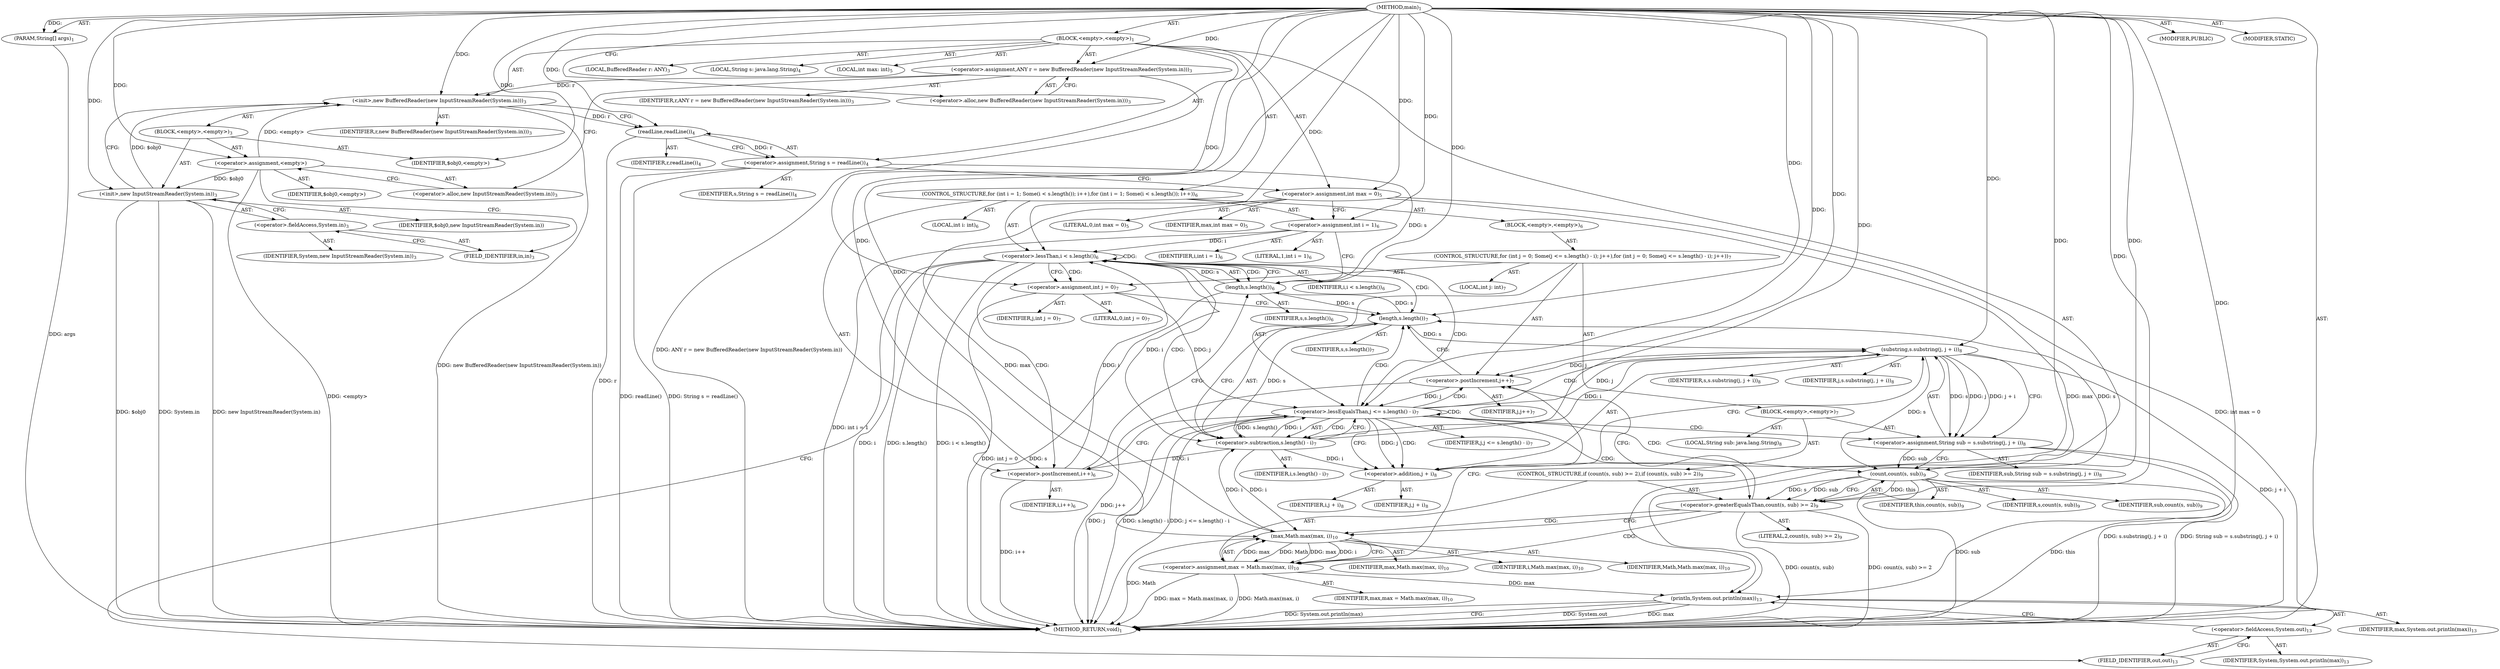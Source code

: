 digraph "main" {  
"19" [label = <(METHOD,main)<SUB>1</SUB>> ]
"20" [label = <(PARAM,String[] args)<SUB>1</SUB>> ]
"21" [label = <(BLOCK,&lt;empty&gt;,&lt;empty&gt;)<SUB>1</SUB>> ]
"4" [label = <(LOCAL,BufferedReader r: ANY)<SUB>3</SUB>> ]
"22" [label = <(&lt;operator&gt;.assignment,ANY r = new BufferedReader(new InputStreamReader(System.in)))<SUB>3</SUB>> ]
"23" [label = <(IDENTIFIER,r,ANY r = new BufferedReader(new InputStreamReader(System.in)))<SUB>3</SUB>> ]
"24" [label = <(&lt;operator&gt;.alloc,new BufferedReader(new InputStreamReader(System.in)))<SUB>3</SUB>> ]
"25" [label = <(&lt;init&gt;,new BufferedReader(new InputStreamReader(System.in)))<SUB>3</SUB>> ]
"3" [label = <(IDENTIFIER,r,new BufferedReader(new InputStreamReader(System.in)))<SUB>3</SUB>> ]
"26" [label = <(BLOCK,&lt;empty&gt;,&lt;empty&gt;)<SUB>3</SUB>> ]
"27" [label = <(&lt;operator&gt;.assignment,&lt;empty&gt;)> ]
"28" [label = <(IDENTIFIER,$obj0,&lt;empty&gt;)> ]
"29" [label = <(&lt;operator&gt;.alloc,new InputStreamReader(System.in))<SUB>3</SUB>> ]
"30" [label = <(&lt;init&gt;,new InputStreamReader(System.in))<SUB>3</SUB>> ]
"31" [label = <(IDENTIFIER,$obj0,new InputStreamReader(System.in))> ]
"32" [label = <(&lt;operator&gt;.fieldAccess,System.in)<SUB>3</SUB>> ]
"33" [label = <(IDENTIFIER,System,new InputStreamReader(System.in))<SUB>3</SUB>> ]
"34" [label = <(FIELD_IDENTIFIER,in,in)<SUB>3</SUB>> ]
"35" [label = <(IDENTIFIER,$obj0,&lt;empty&gt;)> ]
"36" [label = <(LOCAL,String s: java.lang.String)<SUB>4</SUB>> ]
"37" [label = <(&lt;operator&gt;.assignment,String s = readLine())<SUB>4</SUB>> ]
"38" [label = <(IDENTIFIER,s,String s = readLine())<SUB>4</SUB>> ]
"39" [label = <(readLine,readLine())<SUB>4</SUB>> ]
"40" [label = <(IDENTIFIER,r,readLine())<SUB>4</SUB>> ]
"41" [label = <(LOCAL,int max: int)<SUB>5</SUB>> ]
"42" [label = <(&lt;operator&gt;.assignment,int max = 0)<SUB>5</SUB>> ]
"43" [label = <(IDENTIFIER,max,int max = 0)<SUB>5</SUB>> ]
"44" [label = <(LITERAL,0,int max = 0)<SUB>5</SUB>> ]
"45" [label = <(CONTROL_STRUCTURE,for (int i = 1; Some(i &lt; s.length()); i++),for (int i = 1; Some(i &lt; s.length()); i++))<SUB>6</SUB>> ]
"46" [label = <(LOCAL,int i: int)<SUB>6</SUB>> ]
"47" [label = <(&lt;operator&gt;.assignment,int i = 1)<SUB>6</SUB>> ]
"48" [label = <(IDENTIFIER,i,int i = 1)<SUB>6</SUB>> ]
"49" [label = <(LITERAL,1,int i = 1)<SUB>6</SUB>> ]
"50" [label = <(&lt;operator&gt;.lessThan,i &lt; s.length())<SUB>6</SUB>> ]
"51" [label = <(IDENTIFIER,i,i &lt; s.length())<SUB>6</SUB>> ]
"52" [label = <(length,s.length())<SUB>6</SUB>> ]
"53" [label = <(IDENTIFIER,s,s.length())<SUB>6</SUB>> ]
"54" [label = <(&lt;operator&gt;.postIncrement,i++)<SUB>6</SUB>> ]
"55" [label = <(IDENTIFIER,i,i++)<SUB>6</SUB>> ]
"56" [label = <(BLOCK,&lt;empty&gt;,&lt;empty&gt;)<SUB>6</SUB>> ]
"57" [label = <(CONTROL_STRUCTURE,for (int j = 0; Some(j &lt;= s.length() - i); j++),for (int j = 0; Some(j &lt;= s.length() - i); j++))<SUB>7</SUB>> ]
"58" [label = <(LOCAL,int j: int)<SUB>7</SUB>> ]
"59" [label = <(&lt;operator&gt;.assignment,int j = 0)<SUB>7</SUB>> ]
"60" [label = <(IDENTIFIER,j,int j = 0)<SUB>7</SUB>> ]
"61" [label = <(LITERAL,0,int j = 0)<SUB>7</SUB>> ]
"62" [label = <(&lt;operator&gt;.lessEqualsThan,j &lt;= s.length() - i)<SUB>7</SUB>> ]
"63" [label = <(IDENTIFIER,j,j &lt;= s.length() - i)<SUB>7</SUB>> ]
"64" [label = <(&lt;operator&gt;.subtraction,s.length() - i)<SUB>7</SUB>> ]
"65" [label = <(length,s.length())<SUB>7</SUB>> ]
"66" [label = <(IDENTIFIER,s,s.length())<SUB>7</SUB>> ]
"67" [label = <(IDENTIFIER,i,s.length() - i)<SUB>7</SUB>> ]
"68" [label = <(&lt;operator&gt;.postIncrement,j++)<SUB>7</SUB>> ]
"69" [label = <(IDENTIFIER,j,j++)<SUB>7</SUB>> ]
"70" [label = <(BLOCK,&lt;empty&gt;,&lt;empty&gt;)<SUB>7</SUB>> ]
"71" [label = <(LOCAL,String sub: java.lang.String)<SUB>8</SUB>> ]
"72" [label = <(&lt;operator&gt;.assignment,String sub = s.substring(j, j + i))<SUB>8</SUB>> ]
"73" [label = <(IDENTIFIER,sub,String sub = s.substring(j, j + i))<SUB>8</SUB>> ]
"74" [label = <(substring,s.substring(j, j + i))<SUB>8</SUB>> ]
"75" [label = <(IDENTIFIER,s,s.substring(j, j + i))<SUB>8</SUB>> ]
"76" [label = <(IDENTIFIER,j,s.substring(j, j + i))<SUB>8</SUB>> ]
"77" [label = <(&lt;operator&gt;.addition,j + i)<SUB>8</SUB>> ]
"78" [label = <(IDENTIFIER,j,j + i)<SUB>8</SUB>> ]
"79" [label = <(IDENTIFIER,i,j + i)<SUB>8</SUB>> ]
"80" [label = <(CONTROL_STRUCTURE,if (count(s, sub) &gt;= 2),if (count(s, sub) &gt;= 2))<SUB>9</SUB>> ]
"81" [label = <(&lt;operator&gt;.greaterEqualsThan,count(s, sub) &gt;= 2)<SUB>9</SUB>> ]
"82" [label = <(count,count(s, sub))<SUB>9</SUB>> ]
"83" [label = <(IDENTIFIER,this,count(s, sub))<SUB>9</SUB>> ]
"84" [label = <(IDENTIFIER,s,count(s, sub))<SUB>9</SUB>> ]
"85" [label = <(IDENTIFIER,sub,count(s, sub))<SUB>9</SUB>> ]
"86" [label = <(LITERAL,2,count(s, sub) &gt;= 2)<SUB>9</SUB>> ]
"87" [label = <(&lt;operator&gt;.assignment,max = Math.max(max, i))<SUB>10</SUB>> ]
"88" [label = <(IDENTIFIER,max,max = Math.max(max, i))<SUB>10</SUB>> ]
"89" [label = <(max,Math.max(max, i))<SUB>10</SUB>> ]
"90" [label = <(IDENTIFIER,Math,Math.max(max, i))<SUB>10</SUB>> ]
"91" [label = <(IDENTIFIER,max,Math.max(max, i))<SUB>10</SUB>> ]
"92" [label = <(IDENTIFIER,i,Math.max(max, i))<SUB>10</SUB>> ]
"93" [label = <(println,System.out.println(max))<SUB>13</SUB>> ]
"94" [label = <(&lt;operator&gt;.fieldAccess,System.out)<SUB>13</SUB>> ]
"95" [label = <(IDENTIFIER,System,System.out.println(max))<SUB>13</SUB>> ]
"96" [label = <(FIELD_IDENTIFIER,out,out)<SUB>13</SUB>> ]
"97" [label = <(IDENTIFIER,max,System.out.println(max))<SUB>13</SUB>> ]
"98" [label = <(MODIFIER,PUBLIC)> ]
"99" [label = <(MODIFIER,STATIC)> ]
"100" [label = <(METHOD_RETURN,void)<SUB>1</SUB>> ]
  "19" -> "20"  [ label = "AST: "] 
  "19" -> "21"  [ label = "AST: "] 
  "19" -> "98"  [ label = "AST: "] 
  "19" -> "99"  [ label = "AST: "] 
  "19" -> "100"  [ label = "AST: "] 
  "21" -> "4"  [ label = "AST: "] 
  "21" -> "22"  [ label = "AST: "] 
  "21" -> "25"  [ label = "AST: "] 
  "21" -> "36"  [ label = "AST: "] 
  "21" -> "37"  [ label = "AST: "] 
  "21" -> "41"  [ label = "AST: "] 
  "21" -> "42"  [ label = "AST: "] 
  "21" -> "45"  [ label = "AST: "] 
  "21" -> "93"  [ label = "AST: "] 
  "22" -> "23"  [ label = "AST: "] 
  "22" -> "24"  [ label = "AST: "] 
  "25" -> "3"  [ label = "AST: "] 
  "25" -> "26"  [ label = "AST: "] 
  "26" -> "27"  [ label = "AST: "] 
  "26" -> "30"  [ label = "AST: "] 
  "26" -> "35"  [ label = "AST: "] 
  "27" -> "28"  [ label = "AST: "] 
  "27" -> "29"  [ label = "AST: "] 
  "30" -> "31"  [ label = "AST: "] 
  "30" -> "32"  [ label = "AST: "] 
  "32" -> "33"  [ label = "AST: "] 
  "32" -> "34"  [ label = "AST: "] 
  "37" -> "38"  [ label = "AST: "] 
  "37" -> "39"  [ label = "AST: "] 
  "39" -> "40"  [ label = "AST: "] 
  "42" -> "43"  [ label = "AST: "] 
  "42" -> "44"  [ label = "AST: "] 
  "45" -> "46"  [ label = "AST: "] 
  "45" -> "47"  [ label = "AST: "] 
  "45" -> "50"  [ label = "AST: "] 
  "45" -> "54"  [ label = "AST: "] 
  "45" -> "56"  [ label = "AST: "] 
  "47" -> "48"  [ label = "AST: "] 
  "47" -> "49"  [ label = "AST: "] 
  "50" -> "51"  [ label = "AST: "] 
  "50" -> "52"  [ label = "AST: "] 
  "52" -> "53"  [ label = "AST: "] 
  "54" -> "55"  [ label = "AST: "] 
  "56" -> "57"  [ label = "AST: "] 
  "57" -> "58"  [ label = "AST: "] 
  "57" -> "59"  [ label = "AST: "] 
  "57" -> "62"  [ label = "AST: "] 
  "57" -> "68"  [ label = "AST: "] 
  "57" -> "70"  [ label = "AST: "] 
  "59" -> "60"  [ label = "AST: "] 
  "59" -> "61"  [ label = "AST: "] 
  "62" -> "63"  [ label = "AST: "] 
  "62" -> "64"  [ label = "AST: "] 
  "64" -> "65"  [ label = "AST: "] 
  "64" -> "67"  [ label = "AST: "] 
  "65" -> "66"  [ label = "AST: "] 
  "68" -> "69"  [ label = "AST: "] 
  "70" -> "71"  [ label = "AST: "] 
  "70" -> "72"  [ label = "AST: "] 
  "70" -> "80"  [ label = "AST: "] 
  "72" -> "73"  [ label = "AST: "] 
  "72" -> "74"  [ label = "AST: "] 
  "74" -> "75"  [ label = "AST: "] 
  "74" -> "76"  [ label = "AST: "] 
  "74" -> "77"  [ label = "AST: "] 
  "77" -> "78"  [ label = "AST: "] 
  "77" -> "79"  [ label = "AST: "] 
  "80" -> "81"  [ label = "AST: "] 
  "80" -> "87"  [ label = "AST: "] 
  "81" -> "82"  [ label = "AST: "] 
  "81" -> "86"  [ label = "AST: "] 
  "82" -> "83"  [ label = "AST: "] 
  "82" -> "84"  [ label = "AST: "] 
  "82" -> "85"  [ label = "AST: "] 
  "87" -> "88"  [ label = "AST: "] 
  "87" -> "89"  [ label = "AST: "] 
  "89" -> "90"  [ label = "AST: "] 
  "89" -> "91"  [ label = "AST: "] 
  "89" -> "92"  [ label = "AST: "] 
  "93" -> "94"  [ label = "AST: "] 
  "93" -> "97"  [ label = "AST: "] 
  "94" -> "95"  [ label = "AST: "] 
  "94" -> "96"  [ label = "AST: "] 
  "22" -> "29"  [ label = "CFG: "] 
  "25" -> "39"  [ label = "CFG: "] 
  "37" -> "42"  [ label = "CFG: "] 
  "42" -> "47"  [ label = "CFG: "] 
  "93" -> "100"  [ label = "CFG: "] 
  "24" -> "22"  [ label = "CFG: "] 
  "39" -> "37"  [ label = "CFG: "] 
  "47" -> "52"  [ label = "CFG: "] 
  "50" -> "59"  [ label = "CFG: "] 
  "50" -> "96"  [ label = "CFG: "] 
  "54" -> "52"  [ label = "CFG: "] 
  "94" -> "93"  [ label = "CFG: "] 
  "27" -> "34"  [ label = "CFG: "] 
  "30" -> "25"  [ label = "CFG: "] 
  "52" -> "50"  [ label = "CFG: "] 
  "96" -> "94"  [ label = "CFG: "] 
  "29" -> "27"  [ label = "CFG: "] 
  "32" -> "30"  [ label = "CFG: "] 
  "59" -> "65"  [ label = "CFG: "] 
  "62" -> "77"  [ label = "CFG: "] 
  "62" -> "54"  [ label = "CFG: "] 
  "68" -> "65"  [ label = "CFG: "] 
  "34" -> "32"  [ label = "CFG: "] 
  "64" -> "62"  [ label = "CFG: "] 
  "72" -> "82"  [ label = "CFG: "] 
  "65" -> "64"  [ label = "CFG: "] 
  "74" -> "72"  [ label = "CFG: "] 
  "81" -> "89"  [ label = "CFG: "] 
  "81" -> "68"  [ label = "CFG: "] 
  "87" -> "68"  [ label = "CFG: "] 
  "77" -> "74"  [ label = "CFG: "] 
  "82" -> "81"  [ label = "CFG: "] 
  "89" -> "87"  [ label = "CFG: "] 
  "19" -> "24"  [ label = "CFG: "] 
  "20" -> "100"  [ label = "DDG: args"] 
  "22" -> "100"  [ label = "DDG: ANY r = new BufferedReader(new InputStreamReader(System.in))"] 
  "27" -> "100"  [ label = "DDG: &lt;empty&gt;"] 
  "30" -> "100"  [ label = "DDG: $obj0"] 
  "30" -> "100"  [ label = "DDG: System.in"] 
  "30" -> "100"  [ label = "DDG: new InputStreamReader(System.in)"] 
  "25" -> "100"  [ label = "DDG: new BufferedReader(new InputStreamReader(System.in))"] 
  "39" -> "100"  [ label = "DDG: r"] 
  "37" -> "100"  [ label = "DDG: readLine()"] 
  "37" -> "100"  [ label = "DDG: String s = readLine()"] 
  "42" -> "100"  [ label = "DDG: int max = 0"] 
  "47" -> "100"  [ label = "DDG: int i = 1"] 
  "50" -> "100"  [ label = "DDG: i"] 
  "52" -> "100"  [ label = "DDG: s"] 
  "50" -> "100"  [ label = "DDG: s.length()"] 
  "50" -> "100"  [ label = "DDG: i &lt; s.length()"] 
  "93" -> "100"  [ label = "DDG: System.out"] 
  "93" -> "100"  [ label = "DDG: max"] 
  "93" -> "100"  [ label = "DDG: System.out.println(max)"] 
  "59" -> "100"  [ label = "DDG: int j = 0"] 
  "62" -> "100"  [ label = "DDG: j"] 
  "62" -> "100"  [ label = "DDG: s.length() - i"] 
  "62" -> "100"  [ label = "DDG: j &lt;= s.length() - i"] 
  "54" -> "100"  [ label = "DDG: i++"] 
  "74" -> "100"  [ label = "DDG: j + i"] 
  "72" -> "100"  [ label = "DDG: s.substring(j, j + i)"] 
  "72" -> "100"  [ label = "DDG: String sub = s.substring(j, j + i)"] 
  "82" -> "100"  [ label = "DDG: sub"] 
  "81" -> "100"  [ label = "DDG: count(s, sub)"] 
  "81" -> "100"  [ label = "DDG: count(s, sub) &gt;= 2"] 
  "87" -> "100"  [ label = "DDG: Math.max(max, i)"] 
  "87" -> "100"  [ label = "DDG: max = Math.max(max, i)"] 
  "68" -> "100"  [ label = "DDG: j++"] 
  "82" -> "100"  [ label = "DDG: this"] 
  "89" -> "100"  [ label = "DDG: Math"] 
  "19" -> "20"  [ label = "DDG: "] 
  "19" -> "22"  [ label = "DDG: "] 
  "39" -> "37"  [ label = "DDG: r"] 
  "19" -> "42"  [ label = "DDG: "] 
  "22" -> "25"  [ label = "DDG: r"] 
  "19" -> "25"  [ label = "DDG: "] 
  "27" -> "25"  [ label = "DDG: &lt;empty&gt;"] 
  "30" -> "25"  [ label = "DDG: $obj0"] 
  "19" -> "47"  [ label = "DDG: "] 
  "42" -> "93"  [ label = "DDG: max"] 
  "87" -> "93"  [ label = "DDG: max"] 
  "19" -> "93"  [ label = "DDG: "] 
  "19" -> "27"  [ label = "DDG: "] 
  "19" -> "35"  [ label = "DDG: "] 
  "25" -> "39"  [ label = "DDG: r"] 
  "19" -> "39"  [ label = "DDG: "] 
  "47" -> "50"  [ label = "DDG: i"] 
  "54" -> "50"  [ label = "DDG: i"] 
  "19" -> "50"  [ label = "DDG: "] 
  "52" -> "50"  [ label = "DDG: s"] 
  "64" -> "54"  [ label = "DDG: i"] 
  "19" -> "54"  [ label = "DDG: "] 
  "27" -> "30"  [ label = "DDG: $obj0"] 
  "19" -> "30"  [ label = "DDG: "] 
  "37" -> "52"  [ label = "DDG: s"] 
  "65" -> "52"  [ label = "DDG: s"] 
  "19" -> "52"  [ label = "DDG: "] 
  "19" -> "59"  [ label = "DDG: "] 
  "59" -> "62"  [ label = "DDG: j"] 
  "68" -> "62"  [ label = "DDG: j"] 
  "19" -> "62"  [ label = "DDG: "] 
  "64" -> "62"  [ label = "DDG: s.length()"] 
  "64" -> "62"  [ label = "DDG: i"] 
  "74" -> "68"  [ label = "DDG: j"] 
  "19" -> "68"  [ label = "DDG: "] 
  "74" -> "72"  [ label = "DDG: s"] 
  "74" -> "72"  [ label = "DDG: j"] 
  "74" -> "72"  [ label = "DDG: j + i"] 
  "65" -> "64"  [ label = "DDG: s"] 
  "50" -> "64"  [ label = "DDG: i"] 
  "89" -> "64"  [ label = "DDG: i"] 
  "19" -> "64"  [ label = "DDG: "] 
  "89" -> "87"  [ label = "DDG: Math"] 
  "89" -> "87"  [ label = "DDG: max"] 
  "89" -> "87"  [ label = "DDG: i"] 
  "52" -> "65"  [ label = "DDG: s"] 
  "82" -> "65"  [ label = "DDG: s"] 
  "19" -> "65"  [ label = "DDG: "] 
  "65" -> "74"  [ label = "DDG: s"] 
  "19" -> "74"  [ label = "DDG: "] 
  "62" -> "74"  [ label = "DDG: j"] 
  "64" -> "74"  [ label = "DDG: i"] 
  "82" -> "81"  [ label = "DDG: this"] 
  "82" -> "81"  [ label = "DDG: s"] 
  "82" -> "81"  [ label = "DDG: sub"] 
  "19" -> "81"  [ label = "DDG: "] 
  "62" -> "77"  [ label = "DDG: j"] 
  "19" -> "77"  [ label = "DDG: "] 
  "64" -> "77"  [ label = "DDG: i"] 
  "19" -> "82"  [ label = "DDG: "] 
  "74" -> "82"  [ label = "DDG: s"] 
  "72" -> "82"  [ label = "DDG: sub"] 
  "19" -> "89"  [ label = "DDG: "] 
  "42" -> "89"  [ label = "DDG: max"] 
  "87" -> "89"  [ label = "DDG: max"] 
  "64" -> "89"  [ label = "DDG: i"] 
  "50" -> "64"  [ label = "CDG: "] 
  "50" -> "52"  [ label = "CDG: "] 
  "50" -> "65"  [ label = "CDG: "] 
  "50" -> "50"  [ label = "CDG: "] 
  "50" -> "59"  [ label = "CDG: "] 
  "50" -> "54"  [ label = "CDG: "] 
  "50" -> "62"  [ label = "CDG: "] 
  "62" -> "68"  [ label = "CDG: "] 
  "62" -> "77"  [ label = "CDG: "] 
  "62" -> "64"  [ label = "CDG: "] 
  "62" -> "81"  [ label = "CDG: "] 
  "62" -> "72"  [ label = "CDG: "] 
  "62" -> "74"  [ label = "CDG: "] 
  "62" -> "65"  [ label = "CDG: "] 
  "62" -> "82"  [ label = "CDG: "] 
  "62" -> "62"  [ label = "CDG: "] 
  "81" -> "89"  [ label = "CDG: "] 
  "81" -> "87"  [ label = "CDG: "] 
}
